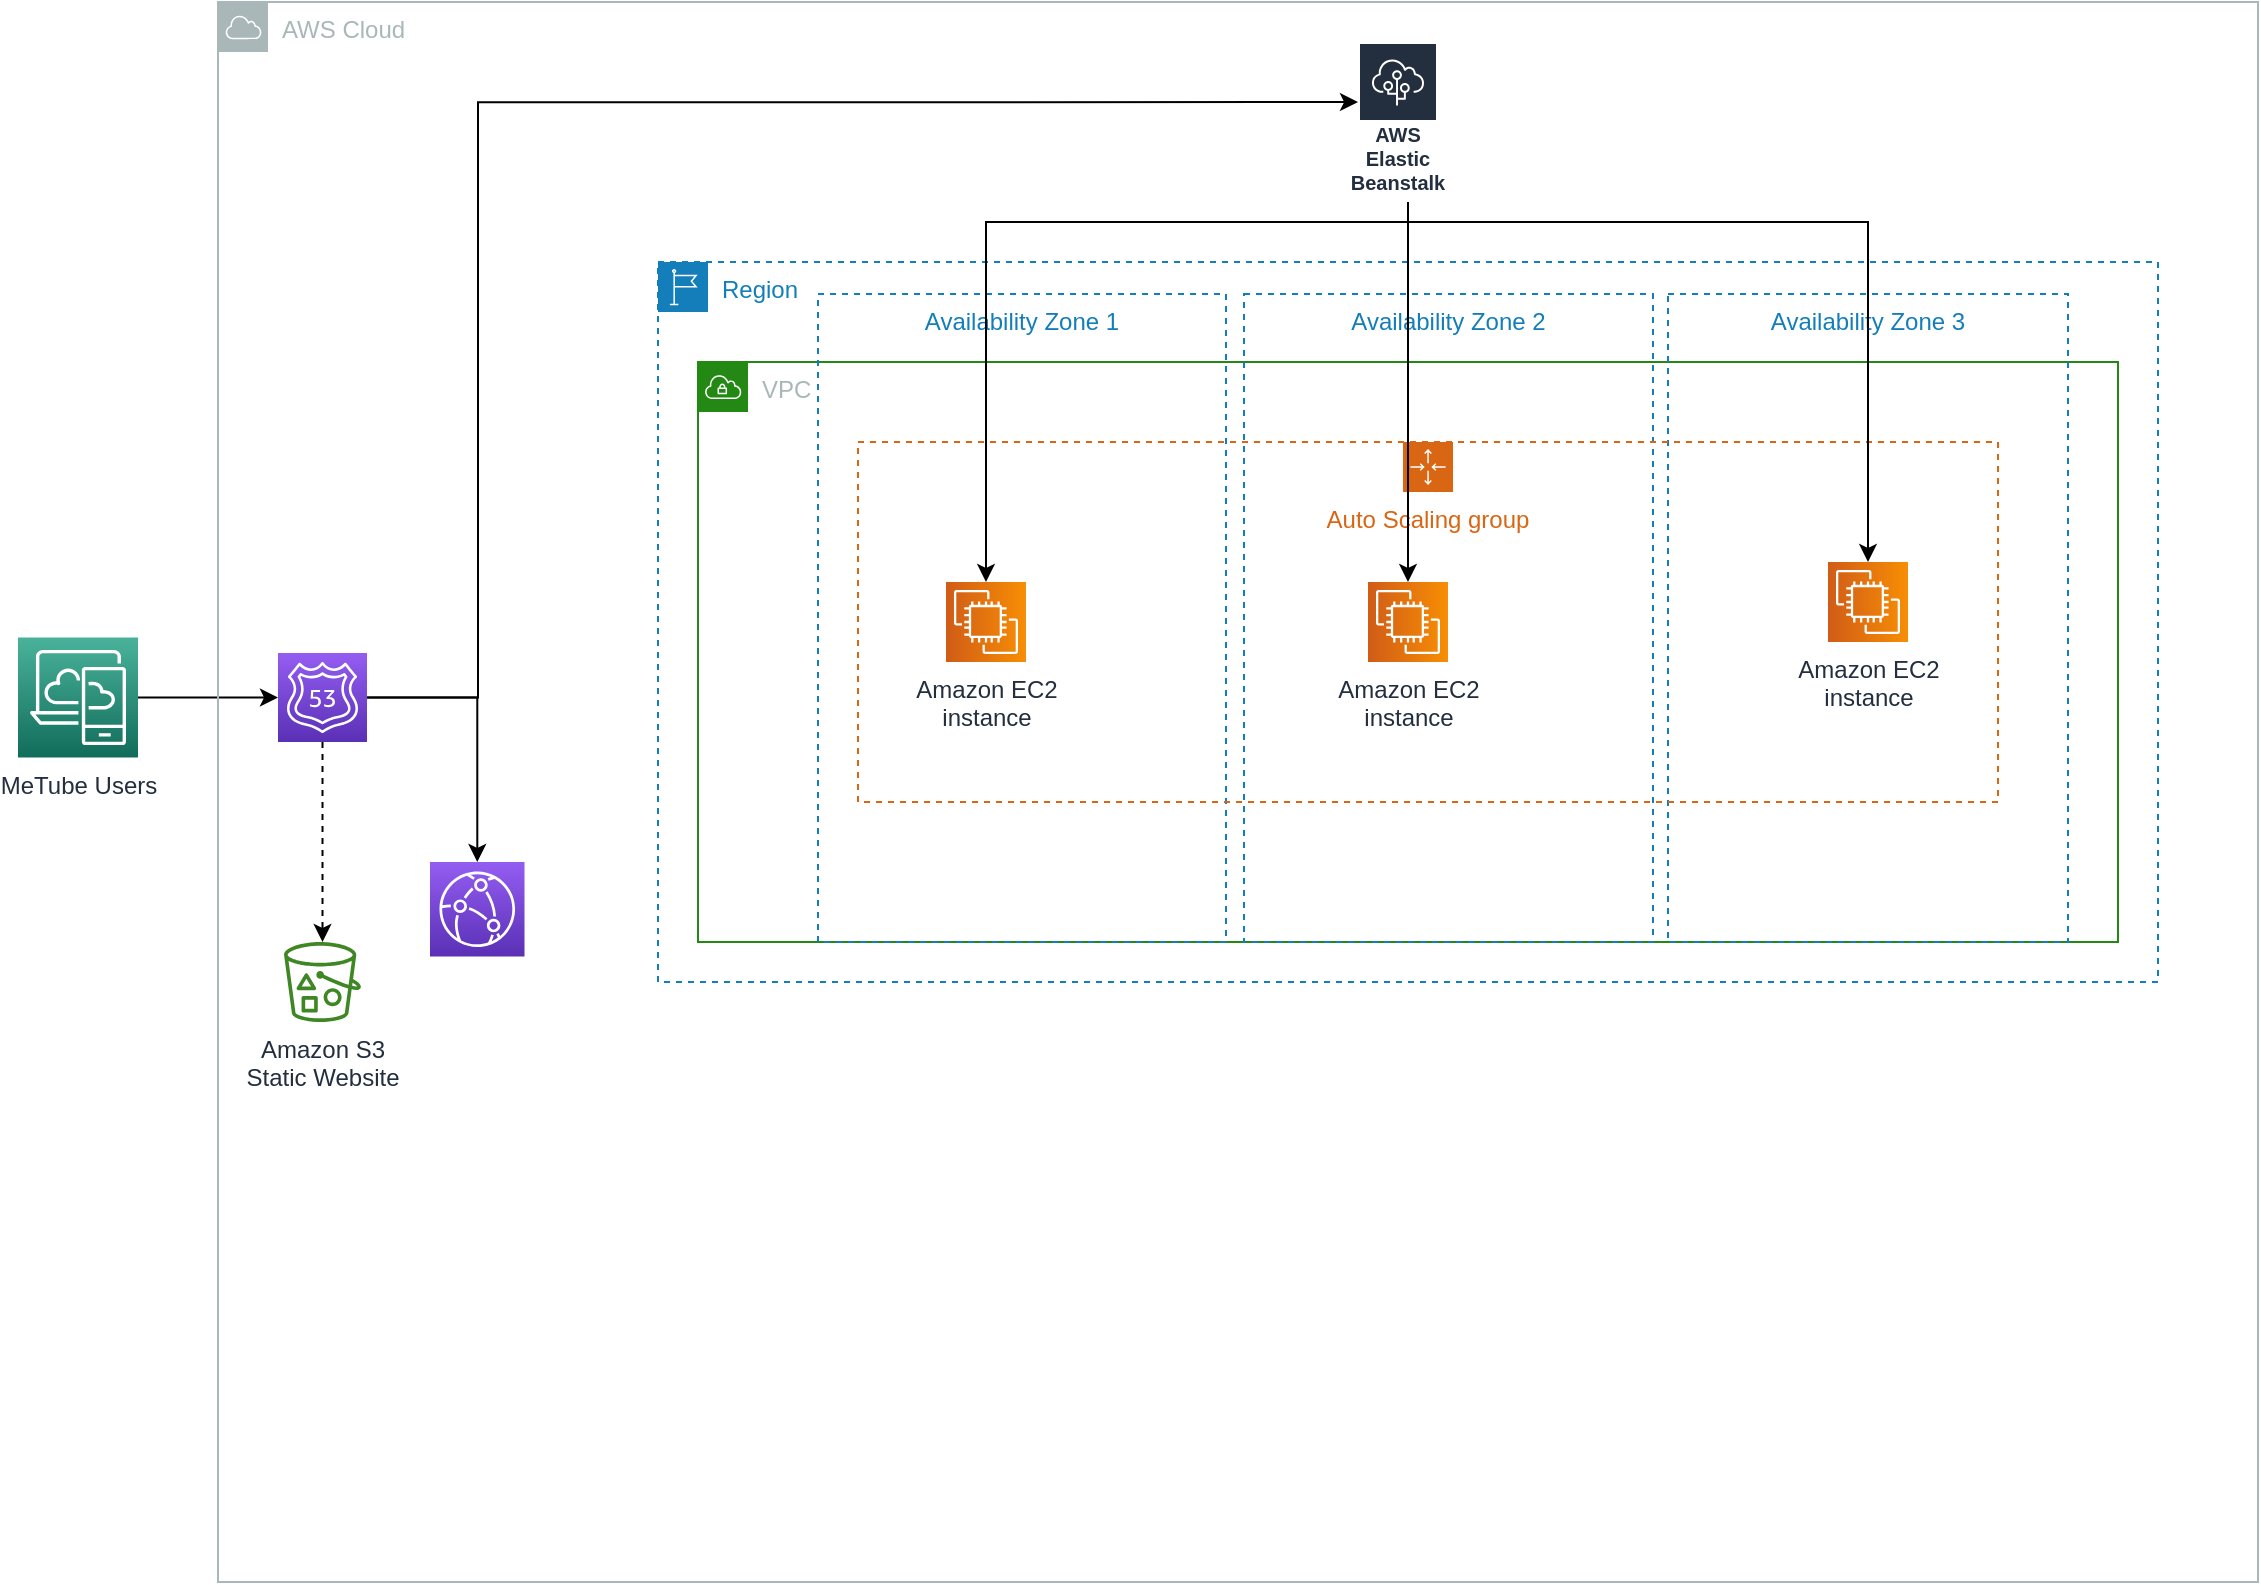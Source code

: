 <mxfile version="20.7.4" type="github">
  <diagram id="Ht1M8jgEwFfnCIfOTk4-" name="Page-1">
    <mxGraphModel dx="1285" dy="-124" grid="1" gridSize="10" guides="1" tooltips="1" connect="1" arrows="1" fold="1" page="1" pageScale="1" pageWidth="1169" pageHeight="827" math="0" shadow="0">
      <root>
        <mxCell id="0" />
        <mxCell id="1" parent="0" />
        <mxCell id="4P5i_J7nVt56rzf8EJ_W-19" value="" style="edgeStyle=orthogonalEdgeStyle;rounded=0;orthogonalLoop=1;jettySize=auto;html=1;" edge="1" parent="1" source="DZGWMXBmIChsNoSMhoET-186" target="4P5i_J7nVt56rzf8EJ_W-8">
          <mxGeometry relative="1" as="geometry" />
        </mxCell>
        <mxCell id="DZGWMXBmIChsNoSMhoET-186" value="MeTube Users" style="sketch=0;points=[[0,0,0],[0.25,0,0],[0.5,0,0],[0.75,0,0],[1,0,0],[0,1,0],[0.25,1,0],[0.5,1,0],[0.75,1,0],[1,1,0],[0,0.25,0],[0,0.5,0],[0,0.75,0],[1,0.25,0],[1,0.5,0],[1,0.75,0]];outlineConnect=0;fontColor=#232F3E;gradientColor=#4AB29A;gradientDirection=north;fillColor=#116D5B;strokeColor=#ffffff;dashed=0;verticalLabelPosition=bottom;verticalAlign=top;align=center;html=1;fontSize=12;fontStyle=0;aspect=fixed;shape=mxgraph.aws4.resourceIcon;resIcon=mxgraph.aws4.desktop_and_app_streaming;" parent="1" vertex="1">
          <mxGeometry x="20" y="1157.75" width="60" height="60" as="geometry" />
        </mxCell>
        <mxCell id="4P5i_J7nVt56rzf8EJ_W-7" value="AWS Cloud" style="sketch=0;outlineConnect=0;gradientColor=none;html=1;whiteSpace=wrap;fontSize=12;fontStyle=0;shape=mxgraph.aws4.group;grIcon=mxgraph.aws4.group_aws_cloud;strokeColor=#AAB7B8;fillColor=none;verticalAlign=top;align=left;spacingLeft=30;fontColor=#AAB7B8;dashed=0;" vertex="1" parent="1">
          <mxGeometry x="120" y="840" width="1020" height="790" as="geometry" />
        </mxCell>
        <mxCell id="4P5i_J7nVt56rzf8EJ_W-18" value="" style="edgeStyle=orthogonalEdgeStyle;rounded=0;orthogonalLoop=1;jettySize=auto;html=1;dashed=1;" edge="1" parent="1" source="4P5i_J7nVt56rzf8EJ_W-8" target="4P5i_J7nVt56rzf8EJ_W-10">
          <mxGeometry relative="1" as="geometry" />
        </mxCell>
        <mxCell id="4P5i_J7nVt56rzf8EJ_W-21" value="" style="edgeStyle=orthogonalEdgeStyle;rounded=0;orthogonalLoop=1;jettySize=auto;html=1;" edge="1" parent="1" source="4P5i_J7nVt56rzf8EJ_W-8" target="4P5i_J7nVt56rzf8EJ_W-9">
          <mxGeometry relative="1" as="geometry" />
        </mxCell>
        <mxCell id="4P5i_J7nVt56rzf8EJ_W-23" value="" style="edgeStyle=orthogonalEdgeStyle;rounded=0;orthogonalLoop=1;jettySize=auto;html=1;" edge="1" parent="1" source="4P5i_J7nVt56rzf8EJ_W-8">
          <mxGeometry relative="1" as="geometry">
            <mxPoint x="690" y="890.053" as="targetPoint" />
            <Array as="points">
              <mxPoint x="250" y="1188" />
              <mxPoint x="250" y="890" />
            </Array>
          </mxGeometry>
        </mxCell>
        <mxCell id="4P5i_J7nVt56rzf8EJ_W-8" value="" style="sketch=0;points=[[0,0,0],[0.25,0,0],[0.5,0,0],[0.75,0,0],[1,0,0],[0,1,0],[0.25,1,0],[0.5,1,0],[0.75,1,0],[1,1,0],[0,0.25,0],[0,0.5,0],[0,0.75,0],[1,0.25,0],[1,0.5,0],[1,0.75,0]];outlineConnect=0;fontColor=#232F3E;gradientColor=#945DF2;gradientDirection=north;fillColor=#5A30B5;strokeColor=#ffffff;dashed=0;verticalLabelPosition=bottom;verticalAlign=top;align=center;html=1;fontSize=12;fontStyle=0;aspect=fixed;shape=mxgraph.aws4.resourceIcon;resIcon=mxgraph.aws4.route_53;" vertex="1" parent="1">
          <mxGeometry x="150" y="1165.5" width="44.5" height="44.5" as="geometry" />
        </mxCell>
        <mxCell id="4P5i_J7nVt56rzf8EJ_W-9" value="" style="sketch=0;points=[[0,0,0],[0.25,0,0],[0.5,0,0],[0.75,0,0],[1,0,0],[0,1,0],[0.25,1,0],[0.5,1,0],[0.75,1,0],[1,1,0],[0,0.25,0],[0,0.5,0],[0,0.75,0],[1,0.25,0],[1,0.5,0],[1,0.75,0]];outlineConnect=0;fontColor=#232F3E;gradientColor=#945DF2;gradientDirection=north;fillColor=#5A30B5;strokeColor=#ffffff;dashed=0;verticalLabelPosition=bottom;verticalAlign=top;align=center;html=1;fontSize=12;fontStyle=0;aspect=fixed;shape=mxgraph.aws4.resourceIcon;resIcon=mxgraph.aws4.cloudfront;" vertex="1" parent="1">
          <mxGeometry x="226" y="1270" width="47.25" height="47.25" as="geometry" />
        </mxCell>
        <mxCell id="4P5i_J7nVt56rzf8EJ_W-10" value="Amazon S3 &lt;br&gt;Static Website" style="sketch=0;outlineConnect=0;fontColor=#232F3E;gradientColor=none;fillColor=#3F8624;strokeColor=none;dashed=0;verticalLabelPosition=bottom;verticalAlign=top;align=center;html=1;fontSize=12;fontStyle=0;aspect=fixed;pointerEvents=1;shape=mxgraph.aws4.bucket_with_objects;" vertex="1" parent="1">
          <mxGeometry x="153.02" y="1310" width="38.46" height="40" as="geometry" />
        </mxCell>
        <mxCell id="4P5i_J7nVt56rzf8EJ_W-12" value="Region" style="points=[[0,0],[0.25,0],[0.5,0],[0.75,0],[1,0],[1,0.25],[1,0.5],[1,0.75],[1,1],[0.75,1],[0.5,1],[0.25,1],[0,1],[0,0.75],[0,0.5],[0,0.25]];outlineConnect=0;gradientColor=none;html=1;whiteSpace=wrap;fontSize=12;fontStyle=0;container=1;pointerEvents=0;collapsible=0;recursiveResize=0;shape=mxgraph.aws4.group;grIcon=mxgraph.aws4.group_region;strokeColor=#147EBA;fillColor=none;verticalAlign=top;align=left;spacingLeft=30;fontColor=#147EBA;dashed=1;" vertex="1" parent="1">
          <mxGeometry x="340" y="970" width="750" height="360" as="geometry" />
        </mxCell>
        <mxCell id="4P5i_J7nVt56rzf8EJ_W-13" value="VPC" style="points=[[0,0],[0.25,0],[0.5,0],[0.75,0],[1,0],[1,0.25],[1,0.5],[1,0.75],[1,1],[0.75,1],[0.5,1],[0.25,1],[0,1],[0,0.75],[0,0.5],[0,0.25]];outlineConnect=0;gradientColor=none;html=1;whiteSpace=wrap;fontSize=12;fontStyle=0;container=1;pointerEvents=0;collapsible=0;recursiveResize=0;shape=mxgraph.aws4.group;grIcon=mxgraph.aws4.group_vpc;strokeColor=#248814;fillColor=none;verticalAlign=top;align=left;spacingLeft=30;fontColor=#AAB7B8;dashed=0;" vertex="1" parent="4P5i_J7nVt56rzf8EJ_W-12">
          <mxGeometry x="20" y="50" width="710" height="290" as="geometry" />
        </mxCell>
        <mxCell id="4P5i_J7nVt56rzf8EJ_W-14" value="Availability Zone 3" style="fillColor=none;strokeColor=#147EBA;dashed=1;verticalAlign=top;fontStyle=0;fontColor=#147EBA;" vertex="1" parent="4P5i_J7nVt56rzf8EJ_W-13">
          <mxGeometry x="485" y="-34" width="200" height="324" as="geometry" />
        </mxCell>
        <mxCell id="4P5i_J7nVt56rzf8EJ_W-37" value="Amazon EC2 &lt;br&gt;instance" style="sketch=0;points=[[0,0,0],[0.25,0,0],[0.5,0,0],[0.75,0,0],[1,0,0],[0,1,0],[0.25,1,0],[0.5,1,0],[0.75,1,0],[1,1,0],[0,0.25,0],[0,0.5,0],[0,0.75,0],[1,0.25,0],[1,0.5,0],[1,0.75,0]];outlineConnect=0;fontColor=#232F3E;gradientColor=#F78E04;gradientDirection=north;fillColor=#D05C17;strokeColor=#ffffff;dashed=0;verticalLabelPosition=bottom;verticalAlign=top;align=center;html=1;fontSize=12;fontStyle=0;aspect=fixed;shape=mxgraph.aws4.resourceIcon;resIcon=mxgraph.aws4.ec2;direction=south;" vertex="1" parent="4P5i_J7nVt56rzf8EJ_W-13">
          <mxGeometry x="565" y="100" width="40" height="40" as="geometry" />
        </mxCell>
        <mxCell id="4P5i_J7nVt56rzf8EJ_W-15" value="Availability Zone 1" style="fillColor=none;strokeColor=#147EBA;dashed=1;verticalAlign=top;fontStyle=0;fontColor=#147EBA;" vertex="1" parent="4P5i_J7nVt56rzf8EJ_W-12">
          <mxGeometry x="80" y="16" width="204" height="324" as="geometry" />
        </mxCell>
        <mxCell id="4P5i_J7nVt56rzf8EJ_W-16" value="Availability Zone 2" style="fillColor=none;strokeColor=#147EBA;dashed=1;verticalAlign=top;fontStyle=0;fontColor=#147EBA;" vertex="1" parent="4P5i_J7nVt56rzf8EJ_W-12">
          <mxGeometry x="293" y="16" width="204.5" height="324" as="geometry" />
        </mxCell>
        <mxCell id="4P5i_J7nVt56rzf8EJ_W-25" value="Amazon EC2 &lt;br&gt;instance" style="sketch=0;points=[[0,0,0],[0.25,0,0],[0.5,0,0],[0.75,0,0],[1,0,0],[0,1,0],[0.25,1,0],[0.5,1,0],[0.75,1,0],[1,1,0],[0,0.25,0],[0,0.5,0],[0,0.75,0],[1,0.25,0],[1,0.5,0],[1,0.75,0]];outlineConnect=0;fontColor=#232F3E;gradientColor=#F78E04;gradientDirection=north;fillColor=#D05C17;strokeColor=#ffffff;dashed=0;verticalLabelPosition=bottom;verticalAlign=top;align=center;html=1;fontSize=12;fontStyle=0;aspect=fixed;shape=mxgraph.aws4.resourceIcon;resIcon=mxgraph.aws4.ec2;direction=south;" vertex="1" parent="4P5i_J7nVt56rzf8EJ_W-12">
          <mxGeometry x="144" y="160" width="40" height="40" as="geometry" />
        </mxCell>
        <mxCell id="4P5i_J7nVt56rzf8EJ_W-36" value="Amazon EC2 &lt;br&gt;instance" style="sketch=0;points=[[0,0,0],[0.25,0,0],[0.5,0,0],[0.75,0,0],[1,0,0],[0,1,0],[0.25,1,0],[0.5,1,0],[0.75,1,0],[1,1,0],[0,0.25,0],[0,0.5,0],[0,0.75,0],[1,0.25,0],[1,0.5,0],[1,0.75,0]];outlineConnect=0;fontColor=#232F3E;gradientColor=#F78E04;gradientDirection=north;fillColor=#D05C17;strokeColor=#ffffff;dashed=0;verticalLabelPosition=bottom;verticalAlign=top;align=center;html=1;fontSize=12;fontStyle=0;aspect=fixed;shape=mxgraph.aws4.resourceIcon;resIcon=mxgraph.aws4.ec2;direction=south;" vertex="1" parent="4P5i_J7nVt56rzf8EJ_W-12">
          <mxGeometry x="355" y="160" width="40" height="40" as="geometry" />
        </mxCell>
        <mxCell id="4P5i_J7nVt56rzf8EJ_W-44" value="Auto Scaling group" style="points=[[0,0],[0.25,0],[0.5,0],[0.75,0],[1,0],[1,0.25],[1,0.5],[1,0.75],[1,1],[0.75,1],[0.5,1],[0.25,1],[0,1],[0,0.75],[0,0.5],[0,0.25]];outlineConnect=0;gradientColor=none;html=1;whiteSpace=wrap;fontSize=12;fontStyle=0;container=1;pointerEvents=0;collapsible=0;recursiveResize=0;shape=mxgraph.aws4.groupCenter;grIcon=mxgraph.aws4.group_auto_scaling_group;grStroke=1;strokeColor=#D86613;fillColor=none;verticalAlign=top;align=center;fontColor=#D86613;dashed=1;spacingTop=25;" vertex="1" parent="4P5i_J7nVt56rzf8EJ_W-12">
          <mxGeometry x="100" y="90" width="570" height="180" as="geometry" />
        </mxCell>
        <mxCell id="4P5i_J7nVt56rzf8EJ_W-31" style="edgeStyle=orthogonalEdgeStyle;rounded=0;orthogonalLoop=1;jettySize=auto;html=1;exitX=0.5;exitY=1;exitDx=0;exitDy=0;exitPerimeter=0;" edge="1" parent="1" target="4P5i_J7nVt56rzf8EJ_W-25">
          <mxGeometry relative="1" as="geometry">
            <mxPoint x="715" y="920" as="sourcePoint" />
            <Array as="points">
              <mxPoint x="715" y="950" />
              <mxPoint x="504" y="950" />
            </Array>
          </mxGeometry>
        </mxCell>
        <mxCell id="4P5i_J7nVt56rzf8EJ_W-33" value="" style="endArrow=classic;html=1;rounded=0;exitX=0.5;exitY=1;exitDx=0;exitDy=0;exitPerimeter=0;entryX=0;entryY=0.5;entryDx=0;entryDy=0;entryPerimeter=0;" edge="1" parent="1" target="4P5i_J7nVt56rzf8EJ_W-36">
          <mxGeometry width="50" height="50" relative="1" as="geometry">
            <mxPoint x="715" y="920" as="sourcePoint" />
            <mxPoint x="715" y="1100" as="targetPoint" />
          </mxGeometry>
        </mxCell>
        <mxCell id="4P5i_J7nVt56rzf8EJ_W-34" value="" style="endArrow=classic;html=1;rounded=0;exitX=0.5;exitY=1;exitDx=0;exitDy=0;exitPerimeter=0;entryX=0;entryY=0.5;entryDx=0;entryDy=0;entryPerimeter=0;" edge="1" parent="1" target="4P5i_J7nVt56rzf8EJ_W-37">
          <mxGeometry x="1" y="311" width="50" height="50" relative="1" as="geometry">
            <mxPoint x="715" y="920" as="sourcePoint" />
            <mxPoint x="910" y="1090" as="targetPoint" />
            <Array as="points">
              <mxPoint x="715" y="950" />
              <mxPoint x="810" y="950" />
              <mxPoint x="945" y="950" />
            </Array>
            <mxPoint x="430" y="-10" as="offset" />
          </mxGeometry>
        </mxCell>
        <mxCell id="4P5i_J7nVt56rzf8EJ_W-50" value="AWS Elastic Beanstalk" style="sketch=0;outlineConnect=0;fontColor=#232F3E;gradientColor=none;strokeColor=#ffffff;fillColor=#232F3E;dashed=0;verticalLabelPosition=middle;verticalAlign=bottom;align=center;html=1;whiteSpace=wrap;fontSize=10;fontStyle=1;spacing=3;shape=mxgraph.aws4.productIcon;prIcon=mxgraph.aws4.elastic_beanstalk;" vertex="1" parent="1">
          <mxGeometry x="690" y="860" width="40" height="80" as="geometry" />
        </mxCell>
      </root>
    </mxGraphModel>
  </diagram>
</mxfile>
